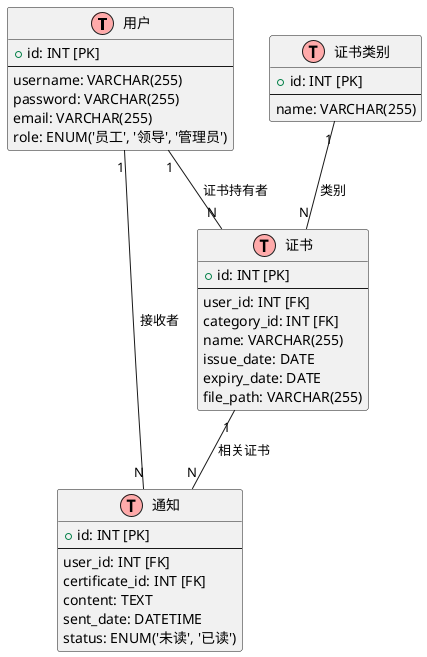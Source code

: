 @startuml
!define TABLE(title,desc) class title as "desc" << (T,#FFAAAA) >>
!define RELATION(title,desc) class title as "desc" << (R,#FFAAAA) >>

' 实体：用户
TABLE(user, "用户") {
  +id: INT [PK]
  --
  username: VARCHAR(255)
  password: VARCHAR(255)
  email: VARCHAR(255)
  role: ENUM('员工', '领导', '管理员')
}

' 实体：证书
TABLE(certificate, "证书") {
  +id: INT [PK]
  --
  user_id: INT [FK]
  category_id: INT [FK]
  name: VARCHAR(255)
  issue_date: DATE
  expiry_date: DATE
  file_path: VARCHAR(255)
}

' 实体：证书类别
TABLE(category, "证书类别") {
  +id: INT [PK]
  --
  name: VARCHAR(255)
}

' 实体：通知
TABLE(notification, "通知") {
  +id: INT [PK]
  --
  user_id: INT [FK]
  certificate_id: INT [FK]
  content: TEXT
  sent_date: DATETIME
  status: ENUM('未读', '已读')
}

' 关系：用户与证书
user "1" -- "N" certificate : 证书持有者

' 关系：证书与类别
category "1" -- "N" certificate : 类别

' 关系：通知与用户
user "1" -- "N" notification : 接收者

' 关系：通知与证书
certificate "1" -- "N" notification : 相关证书

@enduml
